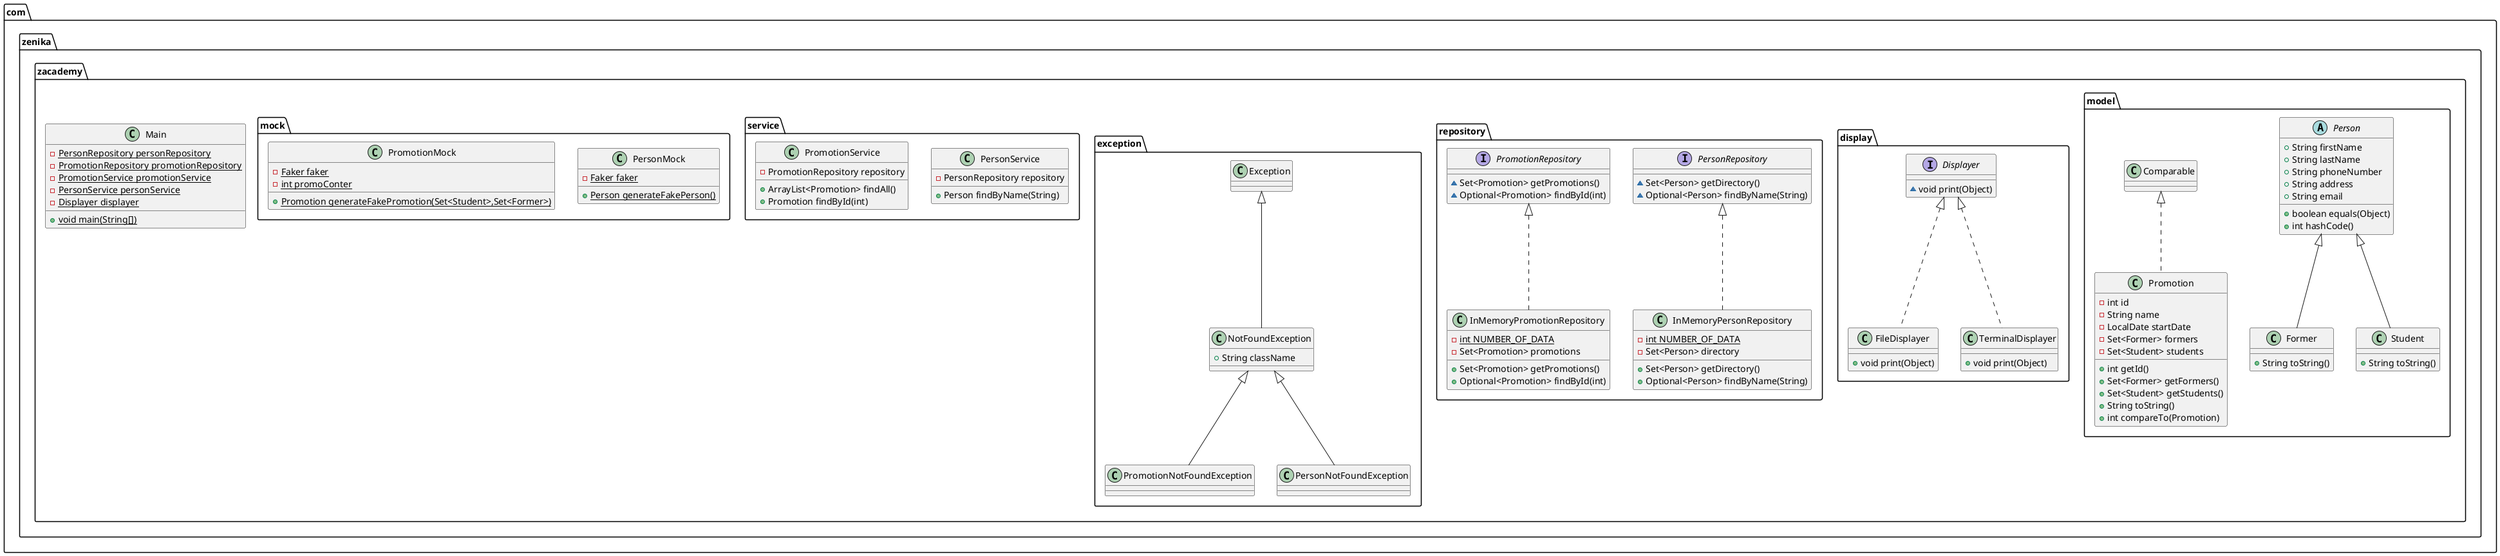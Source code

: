 @startuml
class com.zenika.zacademy.model.Promotion {
- int id
- String name
- LocalDate startDate
- Set<Former> formers
- Set<Student> students
+ int getId()
+ Set<Former> getFormers()
+ Set<Student> getStudents()
+ String toString()
+ int compareTo(Promotion)
}
class com.zenika.zacademy.display.FileDisplayer {
+ void print(Object)
}
class com.zenika.zacademy.repository.InMemoryPromotionRepository {
- {static} int NUMBER_OF_DATA
- Set<Promotion> promotions
+ Set<Promotion> getPromotions()
+ Optional<Promotion> findById(int)
}
class com.zenika.zacademy.exception.PromotionNotFoundException {
}
class com.zenika.zacademy.exception.NotFoundException {
+ String className
}
interface com.zenika.zacademy.repository.PersonRepository {
~ Set<Person> getDirectory()
~ Optional<Person> findByName(String)
}
interface com.zenika.zacademy.repository.PromotionRepository {
~ Set<Promotion> getPromotions()
~ Optional<Promotion> findById(int)
}
class com.zenika.zacademy.model.Former {
+ String toString()
}
class com.zenika.zacademy.service.PersonService {
- PersonRepository repository
+ Person findByName(String)
}
class com.zenika.zacademy.mock.PersonMock {
- {static} Faker faker
+ {static} Person generateFakePerson()
}
abstract class com.zenika.zacademy.model.Person {
+ String firstName
+ String lastName
+ String phoneNumber
+ String address
+ String email
+ boolean equals(Object)
+ int hashCode()
}
class com.zenika.zacademy.Main {
- {static} PersonRepository personRepository
- {static} PromotionRepository promotionRepository
- {static} PromotionService promotionService
- {static} PersonService personService
- {static} Displayer displayer
+ {static} void main(String[])
}
class com.zenika.zacademy.repository.InMemoryPersonRepository {
- {static} int NUMBER_OF_DATA
- Set<Person> directory
+ Set<Person> getDirectory()
+ Optional<Person> findByName(String)
}
class com.zenika.zacademy.model.Student {
+ String toString()
}
class com.zenika.zacademy.display.TerminalDisplayer {
+ void print(Object)
}
class com.zenika.zacademy.mock.PromotionMock {
- {static} Faker faker
- {static} int promoConter
+ {static} Promotion generateFakePromotion(Set<Student>,Set<Former>)
}
class com.zenika.zacademy.service.PromotionService {
- PromotionRepository repository
+ ArrayList<Promotion> findAll()
+ Promotion findById(int)
}
class com.zenika.zacademy.exception.PersonNotFoundException {
}
interface com.zenika.zacademy.display.Displayer {
~ void print(Object)
}


com.zenika.zacademy.model.Comparable <|.. com.zenika.zacademy.model.Promotion
com.zenika.zacademy.display.Displayer <|.. com.zenika.zacademy.display.FileDisplayer
com.zenika.zacademy.repository.PromotionRepository <|.. com.zenika.zacademy.repository.InMemoryPromotionRepository
com.zenika.zacademy.exception.NotFoundException <|-- com.zenika.zacademy.exception.PromotionNotFoundException
com.zenika.zacademy.exception.Exception <|-- com.zenika.zacademy.exception.NotFoundException
com.zenika.zacademy.model.Person <|-- com.zenika.zacademy.model.Former
com.zenika.zacademy.repository.PersonRepository <|.. com.zenika.zacademy.repository.InMemoryPersonRepository
com.zenika.zacademy.model.Person <|-- com.zenika.zacademy.model.Student
com.zenika.zacademy.display.Displayer <|.. com.zenika.zacademy.display.TerminalDisplayer
com.zenika.zacademy.exception.NotFoundException <|-- com.zenika.zacademy.exception.PersonNotFoundException
@enduml